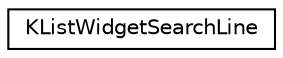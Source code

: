 digraph "Graphical Class Hierarchy"
{
  edge [fontname="Helvetica",fontsize="10",labelfontname="Helvetica",labelfontsize="10"];
  node [fontname="Helvetica",fontsize="10",shape=record];
  rankdir="LR";
  Node0 [label="KListWidgetSearchLine",height=0.2,width=0.4,color="black", fillcolor="white", style="filled",URL="$classKListWidgetSearchLine.html",tooltip="This class makes it easy to add a search line for filtering the items in a listwidget based on a simp..."];
}
